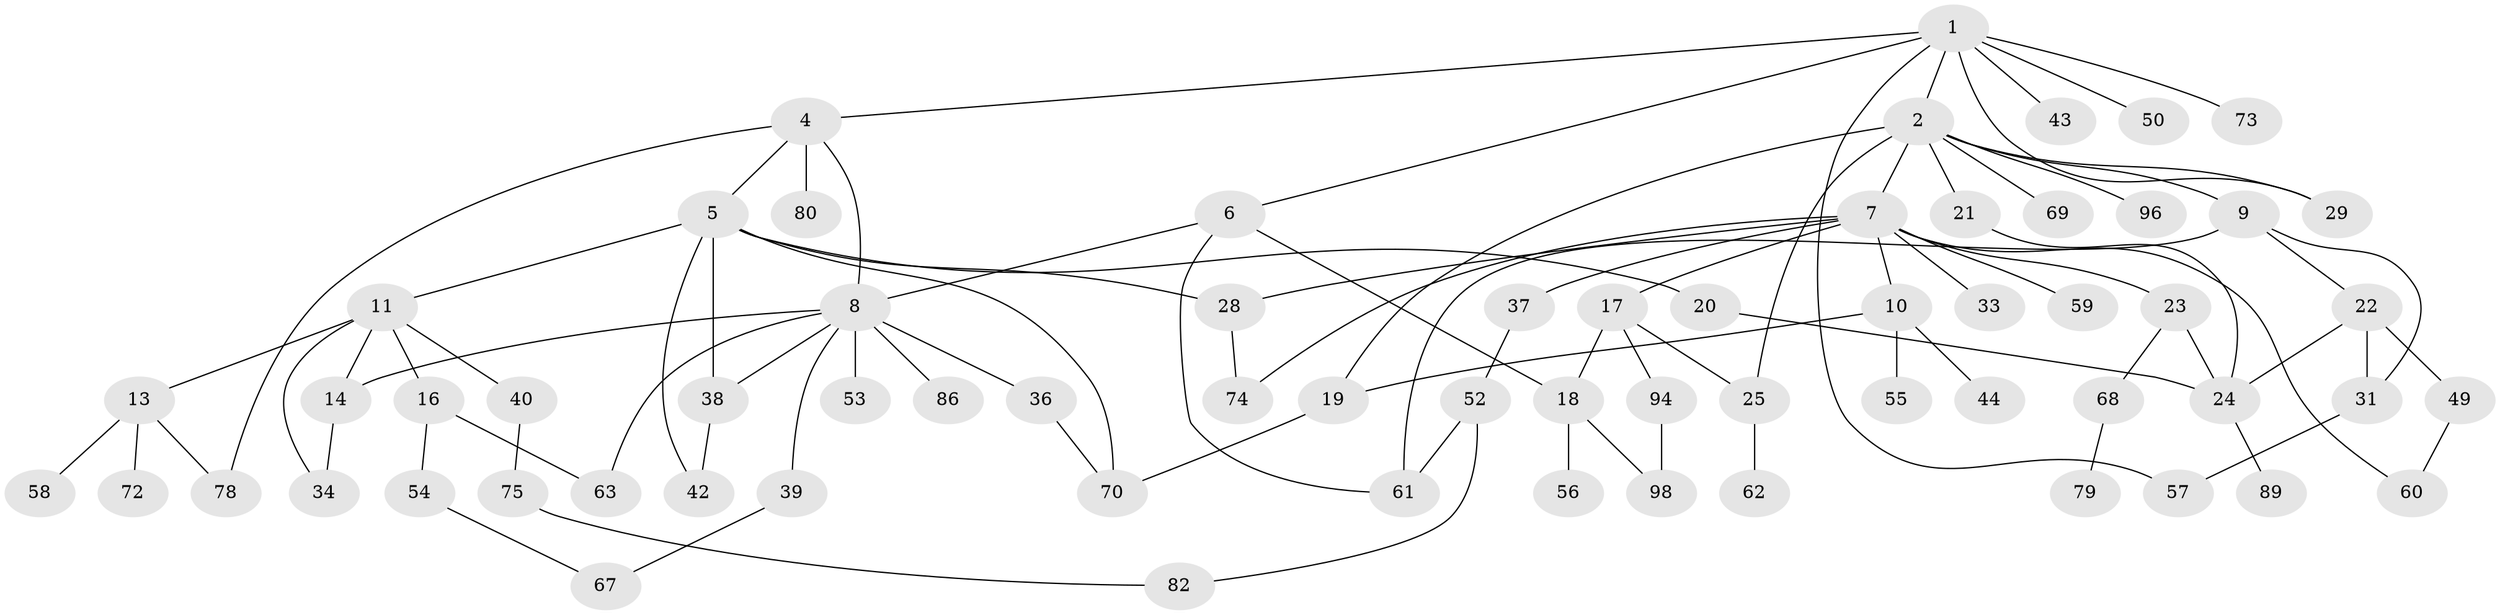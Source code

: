 // original degree distribution, {7: 0.01, 9: 0.01, 3: 0.18, 4: 0.09, 5: 0.03, 6: 0.03, 8: 0.01, 2: 0.39, 1: 0.25}
// Generated by graph-tools (version 1.1) at 2025/54/02/21/25 11:54:43]
// undirected, 66 vertices, 91 edges
graph export_dot {
graph [start="1"]
  node [color=gray90,style=filled];
  1 [super="+3"];
  2 [super="+76"];
  4 [super="+71"];
  5 [super="+26"];
  6 [super="+15"];
  7 [super="+32"];
  8 [super="+41"];
  9 [super="+77"];
  10 [super="+91"];
  11 [super="+12"];
  13 [super="+45"];
  14;
  16 [super="+30"];
  17 [super="+66"];
  18 [super="+47"];
  19 [super="+51"];
  20 [super="+100"];
  21;
  22 [super="+35"];
  23 [super="+27"];
  24 [super="+87"];
  25;
  28 [super="+95"];
  29;
  31 [super="+48"];
  33;
  34 [super="+93"];
  36 [super="+46"];
  37;
  38 [super="+84"];
  39 [super="+97"];
  40;
  42 [super="+88"];
  43;
  44 [super="+85"];
  49;
  50;
  52 [super="+99"];
  53;
  54;
  55;
  56;
  57 [super="+81"];
  58;
  59;
  60 [super="+64"];
  61 [super="+65"];
  62;
  63;
  67;
  68;
  69;
  70 [super="+83"];
  72;
  73 [super="+92"];
  74;
  75;
  78;
  79;
  80;
  82 [super="+90"];
  86;
  89;
  94;
  96;
  98;
  1 -- 2;
  1 -- 43;
  1 -- 50;
  1 -- 73;
  1 -- 29;
  1 -- 4;
  1 -- 6;
  1 -- 57;
  2 -- 7;
  2 -- 9;
  2 -- 21;
  2 -- 25;
  2 -- 29;
  2 -- 69;
  2 -- 96;
  2 -- 19;
  4 -- 5;
  4 -- 80;
  4 -- 8;
  4 -- 78;
  5 -- 11;
  5 -- 20;
  5 -- 70;
  5 -- 42;
  5 -- 28;
  5 -- 38;
  6 -- 8;
  6 -- 18;
  6 -- 61;
  7 -- 10;
  7 -- 17;
  7 -- 23;
  7 -- 59;
  7 -- 33;
  7 -- 37;
  7 -- 74;
  7 -- 28;
  7 -- 60;
  8 -- 36;
  8 -- 39;
  8 -- 53;
  8 -- 14;
  8 -- 63;
  8 -- 86;
  8 -- 38;
  9 -- 22;
  9 -- 61;
  9 -- 31;
  10 -- 19;
  10 -- 44;
  10 -- 55;
  11 -- 13;
  11 -- 14;
  11 -- 16;
  11 -- 34;
  11 -- 40;
  13 -- 58;
  13 -- 78;
  13 -- 72;
  14 -- 34;
  16 -- 54;
  16 -- 63;
  17 -- 94;
  17 -- 25;
  17 -- 18;
  18 -- 56;
  18 -- 98;
  19 -- 70;
  20 -- 24;
  21 -- 24;
  22 -- 31;
  22 -- 49;
  22 -- 24;
  23 -- 68;
  23 -- 24;
  24 -- 89;
  25 -- 62;
  28 -- 74;
  31 -- 57;
  36 -- 70;
  37 -- 52;
  38 -- 42;
  39 -- 67;
  40 -- 75;
  49 -- 60;
  52 -- 61;
  52 -- 82;
  54 -- 67;
  68 -- 79;
  75 -- 82;
  94 -- 98;
}
